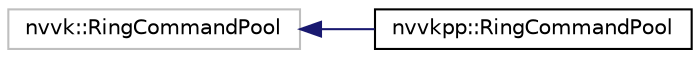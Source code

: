 digraph "Graphical Class Hierarchy"
{
 // LATEX_PDF_SIZE
  edge [fontname="Helvetica",fontsize="10",labelfontname="Helvetica",labelfontsize="10"];
  node [fontname="Helvetica",fontsize="10",shape=record];
  rankdir="LR";
  Node271 [label="nvvk::RingCommandPool",height=0.2,width=0.4,color="grey75", fillcolor="white", style="filled",tooltip=" "];
  Node271 -> Node0 [dir="back",color="midnightblue",fontsize="10",style="solid",fontname="Helvetica"];
  Node0 [label="nvvkpp::RingCommandPool",height=0.2,width=0.4,color="black", fillcolor="white", style="filled",URL="$classnvvkpp_1_1_ring_command_pool.html",tooltip=" "];
}
